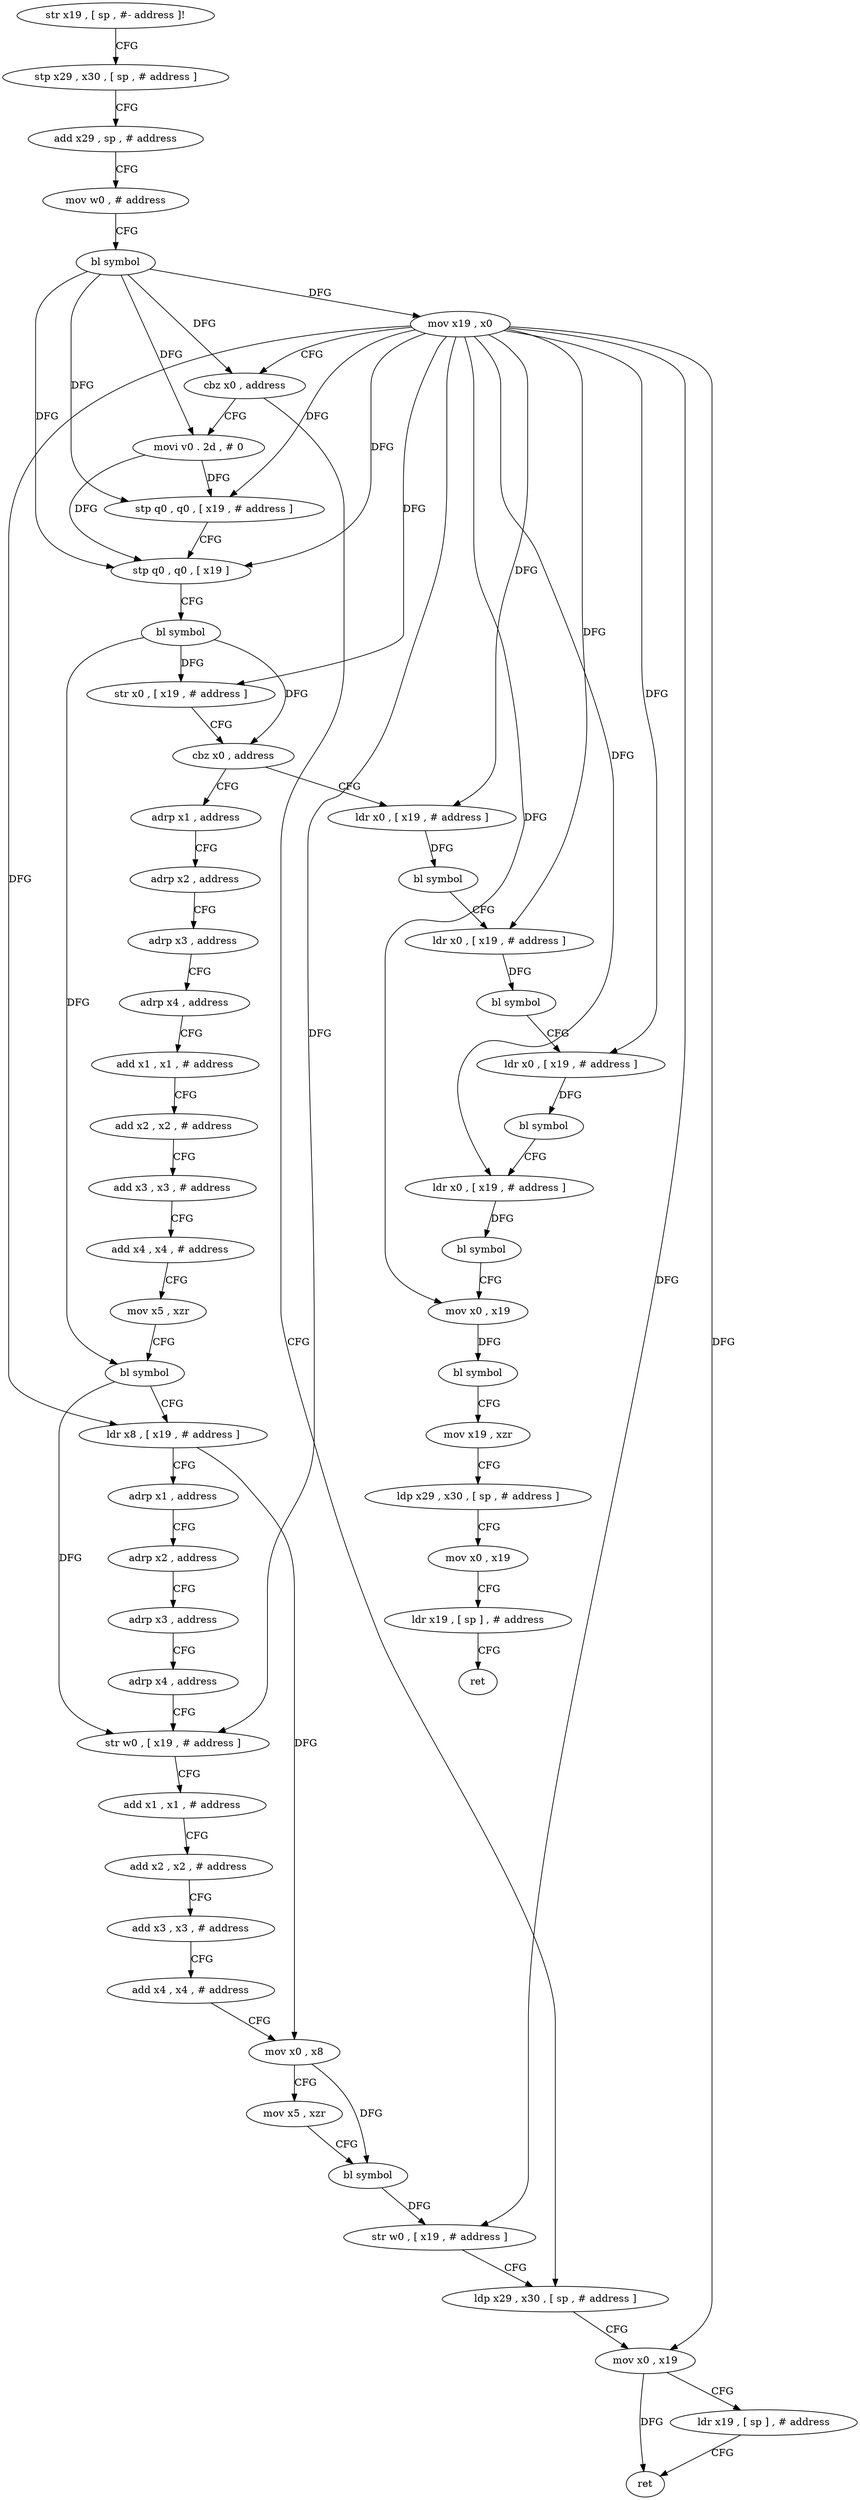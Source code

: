digraph "func" {
"76628" [label = "str x19 , [ sp , #- address ]!" ]
"76632" [label = "stp x29 , x30 , [ sp , # address ]" ]
"76636" [label = "add x29 , sp , # address" ]
"76640" [label = "mov w0 , # address" ]
"76644" [label = "bl symbol" ]
"76648" [label = "mov x19 , x0" ]
"76652" [label = "cbz x0 , address" ]
"76776" [label = "ldp x29 , x30 , [ sp , # address ]" ]
"76656" [label = "movi v0 . 2d , # 0" ]
"76780" [label = "mov x0 , x19" ]
"76784" [label = "ldr x19 , [ sp ] , # address" ]
"76788" [label = "ret" ]
"76660" [label = "stp q0 , q0 , [ x19 , # address ]" ]
"76664" [label = "stp q0 , q0 , [ x19 ]" ]
"76668" [label = "bl symbol" ]
"76672" [label = "str x0 , [ x19 , # address ]" ]
"76676" [label = "cbz x0 , address" ]
"76792" [label = "ldr x0 , [ x19 , # address ]" ]
"76680" [label = "adrp x1 , address" ]
"76796" [label = "bl symbol" ]
"76800" [label = "ldr x0 , [ x19 , # address ]" ]
"76804" [label = "bl symbol" ]
"76808" [label = "ldr x0 , [ x19 , # address ]" ]
"76812" [label = "bl symbol" ]
"76816" [label = "ldr x0 , [ x19 , # address ]" ]
"76820" [label = "bl symbol" ]
"76824" [label = "mov x0 , x19" ]
"76828" [label = "bl symbol" ]
"76832" [label = "mov x19 , xzr" ]
"76836" [label = "ldp x29 , x30 , [ sp , # address ]" ]
"76840" [label = "mov x0 , x19" ]
"76844" [label = "ldr x19 , [ sp ] , # address" ]
"76848" [label = "ret" ]
"76684" [label = "adrp x2 , address" ]
"76688" [label = "adrp x3 , address" ]
"76692" [label = "adrp x4 , address" ]
"76696" [label = "add x1 , x1 , # address" ]
"76700" [label = "add x2 , x2 , # address" ]
"76704" [label = "add x3 , x3 , # address" ]
"76708" [label = "add x4 , x4 , # address" ]
"76712" [label = "mov x5 , xzr" ]
"76716" [label = "bl symbol" ]
"76720" [label = "ldr x8 , [ x19 , # address ]" ]
"76724" [label = "adrp x1 , address" ]
"76728" [label = "adrp x2 , address" ]
"76732" [label = "adrp x3 , address" ]
"76736" [label = "adrp x4 , address" ]
"76740" [label = "str w0 , [ x19 , # address ]" ]
"76744" [label = "add x1 , x1 , # address" ]
"76748" [label = "add x2 , x2 , # address" ]
"76752" [label = "add x3 , x3 , # address" ]
"76756" [label = "add x4 , x4 , # address" ]
"76760" [label = "mov x0 , x8" ]
"76764" [label = "mov x5 , xzr" ]
"76768" [label = "bl symbol" ]
"76772" [label = "str w0 , [ x19 , # address ]" ]
"76628" -> "76632" [ label = "CFG" ]
"76632" -> "76636" [ label = "CFG" ]
"76636" -> "76640" [ label = "CFG" ]
"76640" -> "76644" [ label = "CFG" ]
"76644" -> "76648" [ label = "DFG" ]
"76644" -> "76652" [ label = "DFG" ]
"76644" -> "76656" [ label = "DFG" ]
"76644" -> "76660" [ label = "DFG" ]
"76644" -> "76664" [ label = "DFG" ]
"76648" -> "76652" [ label = "CFG" ]
"76648" -> "76780" [ label = "DFG" ]
"76648" -> "76660" [ label = "DFG" ]
"76648" -> "76664" [ label = "DFG" ]
"76648" -> "76672" [ label = "DFG" ]
"76648" -> "76792" [ label = "DFG" ]
"76648" -> "76800" [ label = "DFG" ]
"76648" -> "76808" [ label = "DFG" ]
"76648" -> "76816" [ label = "DFG" ]
"76648" -> "76824" [ label = "DFG" ]
"76648" -> "76720" [ label = "DFG" ]
"76648" -> "76740" [ label = "DFG" ]
"76648" -> "76772" [ label = "DFG" ]
"76652" -> "76776" [ label = "CFG" ]
"76652" -> "76656" [ label = "CFG" ]
"76776" -> "76780" [ label = "CFG" ]
"76656" -> "76660" [ label = "DFG" ]
"76656" -> "76664" [ label = "DFG" ]
"76780" -> "76784" [ label = "CFG" ]
"76780" -> "76788" [ label = "DFG" ]
"76784" -> "76788" [ label = "CFG" ]
"76660" -> "76664" [ label = "CFG" ]
"76664" -> "76668" [ label = "CFG" ]
"76668" -> "76672" [ label = "DFG" ]
"76668" -> "76676" [ label = "DFG" ]
"76668" -> "76716" [ label = "DFG" ]
"76672" -> "76676" [ label = "CFG" ]
"76676" -> "76792" [ label = "CFG" ]
"76676" -> "76680" [ label = "CFG" ]
"76792" -> "76796" [ label = "DFG" ]
"76680" -> "76684" [ label = "CFG" ]
"76796" -> "76800" [ label = "CFG" ]
"76800" -> "76804" [ label = "DFG" ]
"76804" -> "76808" [ label = "CFG" ]
"76808" -> "76812" [ label = "DFG" ]
"76812" -> "76816" [ label = "CFG" ]
"76816" -> "76820" [ label = "DFG" ]
"76820" -> "76824" [ label = "CFG" ]
"76824" -> "76828" [ label = "DFG" ]
"76828" -> "76832" [ label = "CFG" ]
"76832" -> "76836" [ label = "CFG" ]
"76836" -> "76840" [ label = "CFG" ]
"76840" -> "76844" [ label = "CFG" ]
"76844" -> "76848" [ label = "CFG" ]
"76684" -> "76688" [ label = "CFG" ]
"76688" -> "76692" [ label = "CFG" ]
"76692" -> "76696" [ label = "CFG" ]
"76696" -> "76700" [ label = "CFG" ]
"76700" -> "76704" [ label = "CFG" ]
"76704" -> "76708" [ label = "CFG" ]
"76708" -> "76712" [ label = "CFG" ]
"76712" -> "76716" [ label = "CFG" ]
"76716" -> "76720" [ label = "CFG" ]
"76716" -> "76740" [ label = "DFG" ]
"76720" -> "76724" [ label = "CFG" ]
"76720" -> "76760" [ label = "DFG" ]
"76724" -> "76728" [ label = "CFG" ]
"76728" -> "76732" [ label = "CFG" ]
"76732" -> "76736" [ label = "CFG" ]
"76736" -> "76740" [ label = "CFG" ]
"76740" -> "76744" [ label = "CFG" ]
"76744" -> "76748" [ label = "CFG" ]
"76748" -> "76752" [ label = "CFG" ]
"76752" -> "76756" [ label = "CFG" ]
"76756" -> "76760" [ label = "CFG" ]
"76760" -> "76764" [ label = "CFG" ]
"76760" -> "76768" [ label = "DFG" ]
"76764" -> "76768" [ label = "CFG" ]
"76768" -> "76772" [ label = "DFG" ]
"76772" -> "76776" [ label = "CFG" ]
}
